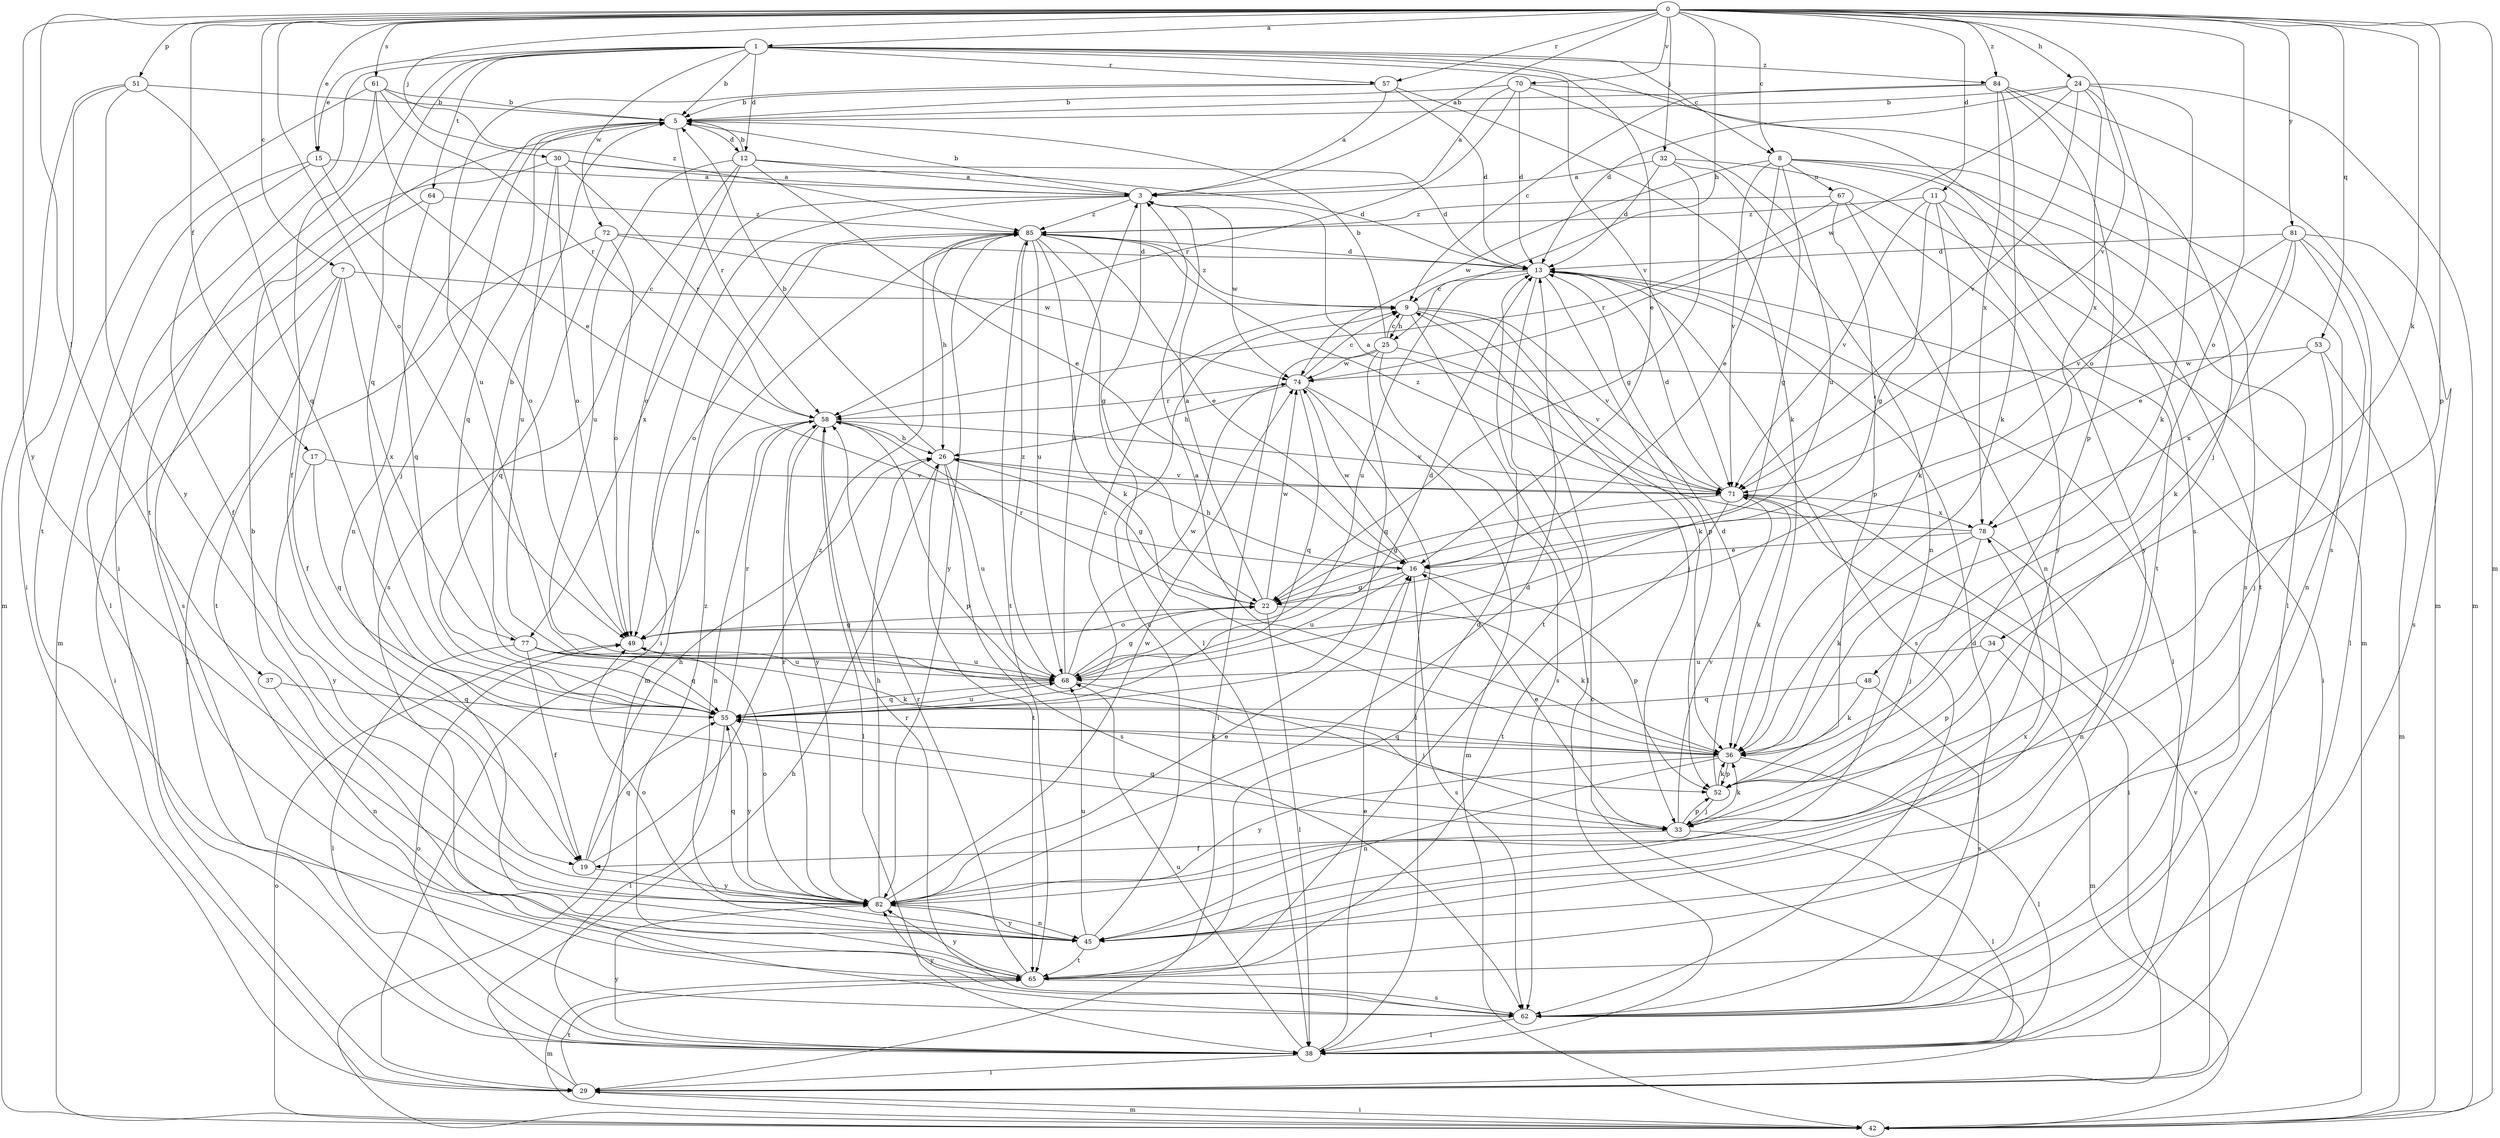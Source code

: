 strict digraph  {
0;
1;
3;
5;
7;
8;
9;
11;
12;
13;
15;
16;
17;
19;
22;
24;
25;
26;
29;
30;
32;
33;
34;
36;
37;
38;
42;
45;
48;
49;
51;
52;
53;
55;
57;
58;
61;
62;
64;
65;
67;
68;
70;
71;
72;
74;
77;
78;
81;
82;
84;
85;
0 -> 1  [label=a];
0 -> 3  [label=a];
0 -> 7  [label=c];
0 -> 8  [label=c];
0 -> 11  [label=d];
0 -> 15  [label=e];
0 -> 17  [label=f];
0 -> 24  [label=h];
0 -> 25  [label=h];
0 -> 30  [label=j];
0 -> 32  [label=j];
0 -> 34  [label=k];
0 -> 37  [label=l];
0 -> 42  [label=m];
0 -> 48  [label=o];
0 -> 49  [label=o];
0 -> 51  [label=p];
0 -> 52  [label=p];
0 -> 53  [label=q];
0 -> 57  [label=r];
0 -> 61  [label=s];
0 -> 70  [label=v];
0 -> 71  [label=v];
0 -> 81  [label=y];
0 -> 82  [label=y];
0 -> 84  [label=z];
1 -> 5  [label=b];
1 -> 8  [label=c];
1 -> 12  [label=d];
1 -> 15  [label=e];
1 -> 16  [label=e];
1 -> 29  [label=i];
1 -> 55  [label=q];
1 -> 57  [label=r];
1 -> 62  [label=s];
1 -> 64  [label=t];
1 -> 65  [label=t];
1 -> 71  [label=v];
1 -> 72  [label=w];
1 -> 84  [label=z];
3 -> 5  [label=b];
3 -> 22  [label=g];
3 -> 29  [label=i];
3 -> 74  [label=w];
3 -> 77  [label=x];
3 -> 85  [label=z];
5 -> 12  [label=d];
5 -> 33  [label=j];
5 -> 45  [label=n];
5 -> 55  [label=q];
5 -> 58  [label=r];
7 -> 9  [label=c];
7 -> 19  [label=f];
7 -> 29  [label=i];
7 -> 38  [label=l];
7 -> 77  [label=x];
8 -> 16  [label=e];
8 -> 22  [label=g];
8 -> 38  [label=l];
8 -> 62  [label=s];
8 -> 65  [label=t];
8 -> 67  [label=u];
8 -> 71  [label=v];
8 -> 74  [label=w];
9 -> 25  [label=h];
9 -> 33  [label=j];
9 -> 36  [label=k];
9 -> 38  [label=l];
9 -> 71  [label=v];
9 -> 85  [label=z];
11 -> 22  [label=g];
11 -> 36  [label=k];
11 -> 65  [label=t];
11 -> 71  [label=v];
11 -> 82  [label=y];
11 -> 85  [label=z];
12 -> 3  [label=a];
12 -> 5  [label=b];
12 -> 13  [label=d];
12 -> 16  [label=e];
12 -> 49  [label=o];
12 -> 62  [label=s];
12 -> 68  [label=u];
13 -> 9  [label=c];
13 -> 29  [label=i];
13 -> 38  [label=l];
13 -> 52  [label=p];
13 -> 62  [label=s];
13 -> 65  [label=t];
13 -> 68  [label=u];
15 -> 3  [label=a];
15 -> 19  [label=f];
15 -> 42  [label=m];
15 -> 49  [label=o];
16 -> 22  [label=g];
16 -> 26  [label=h];
16 -> 52  [label=p];
16 -> 62  [label=s];
16 -> 68  [label=u];
16 -> 74  [label=w];
17 -> 55  [label=q];
17 -> 71  [label=v];
17 -> 82  [label=y];
19 -> 26  [label=h];
19 -> 55  [label=q];
19 -> 82  [label=y];
19 -> 85  [label=z];
22 -> 3  [label=a];
22 -> 36  [label=k];
22 -> 38  [label=l];
22 -> 49  [label=o];
22 -> 58  [label=r];
22 -> 74  [label=w];
24 -> 5  [label=b];
24 -> 13  [label=d];
24 -> 36  [label=k];
24 -> 42  [label=m];
24 -> 49  [label=o];
24 -> 71  [label=v];
24 -> 74  [label=w];
24 -> 78  [label=x];
25 -> 5  [label=b];
25 -> 9  [label=c];
25 -> 29  [label=i];
25 -> 55  [label=q];
25 -> 62  [label=s];
25 -> 71  [label=v];
25 -> 74  [label=w];
26 -> 5  [label=b];
26 -> 22  [label=g];
26 -> 62  [label=s];
26 -> 65  [label=t];
26 -> 68  [label=u];
26 -> 71  [label=v];
29 -> 9  [label=c];
29 -> 26  [label=h];
29 -> 42  [label=m];
29 -> 65  [label=t];
29 -> 71  [label=v];
30 -> 3  [label=a];
30 -> 13  [label=d];
30 -> 38  [label=l];
30 -> 49  [label=o];
30 -> 58  [label=r];
30 -> 68  [label=u];
32 -> 3  [label=a];
32 -> 13  [label=d];
32 -> 22  [label=g];
32 -> 42  [label=m];
32 -> 45  [label=n];
33 -> 16  [label=e];
33 -> 19  [label=f];
33 -> 36  [label=k];
33 -> 38  [label=l];
33 -> 52  [label=p];
33 -> 55  [label=q];
33 -> 71  [label=v];
34 -> 42  [label=m];
34 -> 52  [label=p];
34 -> 68  [label=u];
36 -> 3  [label=a];
36 -> 38  [label=l];
36 -> 45  [label=n];
36 -> 52  [label=p];
36 -> 55  [label=q];
36 -> 82  [label=y];
37 -> 45  [label=n];
37 -> 55  [label=q];
38 -> 16  [label=e];
38 -> 29  [label=i];
38 -> 49  [label=o];
38 -> 68  [label=u];
38 -> 82  [label=y];
42 -> 29  [label=i];
42 -> 49  [label=o];
45 -> 5  [label=b];
45 -> 9  [label=c];
45 -> 49  [label=o];
45 -> 65  [label=t];
45 -> 68  [label=u];
45 -> 78  [label=x];
45 -> 82  [label=y];
48 -> 36  [label=k];
48 -> 55  [label=q];
48 -> 62  [label=s];
49 -> 22  [label=g];
49 -> 68  [label=u];
51 -> 5  [label=b];
51 -> 29  [label=i];
51 -> 42  [label=m];
51 -> 55  [label=q];
51 -> 82  [label=y];
52 -> 13  [label=d];
52 -> 33  [label=j];
52 -> 36  [label=k];
53 -> 33  [label=j];
53 -> 42  [label=m];
53 -> 74  [label=w];
53 -> 78  [label=x];
55 -> 9  [label=c];
55 -> 36  [label=k];
55 -> 38  [label=l];
55 -> 58  [label=r];
55 -> 68  [label=u];
55 -> 82  [label=y];
57 -> 3  [label=a];
57 -> 5  [label=b];
57 -> 13  [label=d];
57 -> 36  [label=k];
57 -> 68  [label=u];
58 -> 26  [label=h];
58 -> 38  [label=l];
58 -> 45  [label=n];
58 -> 49  [label=o];
58 -> 52  [label=p];
58 -> 71  [label=v];
58 -> 82  [label=y];
61 -> 5  [label=b];
61 -> 16  [label=e];
61 -> 19  [label=f];
61 -> 58  [label=r];
61 -> 65  [label=t];
61 -> 85  [label=z];
62 -> 13  [label=d];
62 -> 38  [label=l];
62 -> 58  [label=r];
62 -> 82  [label=y];
64 -> 55  [label=q];
64 -> 62  [label=s];
64 -> 85  [label=z];
65 -> 13  [label=d];
65 -> 42  [label=m];
65 -> 58  [label=r];
65 -> 62  [label=s];
65 -> 82  [label=y];
65 -> 85  [label=z];
67 -> 45  [label=n];
67 -> 52  [label=p];
67 -> 58  [label=r];
67 -> 82  [label=y];
67 -> 85  [label=z];
68 -> 3  [label=a];
68 -> 13  [label=d];
68 -> 22  [label=g];
68 -> 33  [label=j];
68 -> 55  [label=q];
68 -> 74  [label=w];
68 -> 85  [label=z];
70 -> 3  [label=a];
70 -> 5  [label=b];
70 -> 13  [label=d];
70 -> 58  [label=r];
70 -> 62  [label=s];
70 -> 68  [label=u];
71 -> 3  [label=a];
71 -> 13  [label=d];
71 -> 22  [label=g];
71 -> 29  [label=i];
71 -> 36  [label=k];
71 -> 65  [label=t];
71 -> 78  [label=x];
72 -> 13  [label=d];
72 -> 49  [label=o];
72 -> 55  [label=q];
72 -> 65  [label=t];
72 -> 74  [label=w];
74 -> 9  [label=c];
74 -> 26  [label=h];
74 -> 38  [label=l];
74 -> 42  [label=m];
74 -> 55  [label=q];
74 -> 58  [label=r];
77 -> 5  [label=b];
77 -> 19  [label=f];
77 -> 36  [label=k];
77 -> 38  [label=l];
77 -> 55  [label=q];
77 -> 68  [label=u];
78 -> 16  [label=e];
78 -> 33  [label=j];
78 -> 36  [label=k];
78 -> 45  [label=n];
78 -> 85  [label=z];
81 -> 13  [label=d];
81 -> 16  [label=e];
81 -> 36  [label=k];
81 -> 38  [label=l];
81 -> 45  [label=n];
81 -> 62  [label=s];
81 -> 71  [label=v];
82 -> 13  [label=d];
82 -> 16  [label=e];
82 -> 26  [label=h];
82 -> 45  [label=n];
82 -> 49  [label=o];
82 -> 55  [label=q];
82 -> 58  [label=r];
82 -> 74  [label=w];
84 -> 5  [label=b];
84 -> 9  [label=c];
84 -> 33  [label=j];
84 -> 36  [label=k];
84 -> 42  [label=m];
84 -> 52  [label=p];
84 -> 78  [label=x];
85 -> 13  [label=d];
85 -> 16  [label=e];
85 -> 26  [label=h];
85 -> 36  [label=k];
85 -> 38  [label=l];
85 -> 42  [label=m];
85 -> 49  [label=o];
85 -> 65  [label=t];
85 -> 68  [label=u];
85 -> 82  [label=y];
}

